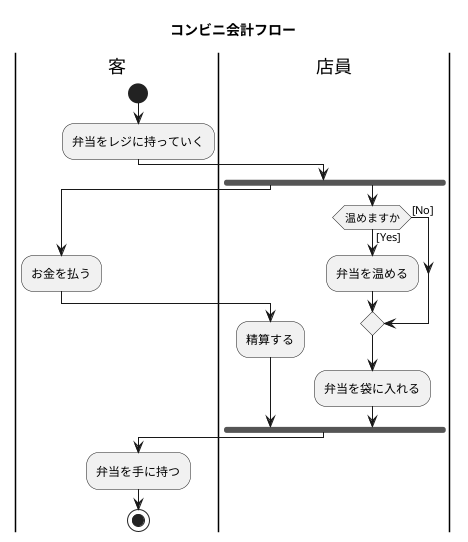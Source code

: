 @startuml コンビニの流れ
title コンビニ会計フロー
|客|
start
:弁当をレジに持っていく;
|店員|
fork
|客|
:お金を払う;
|店員|
:精算する;
fork again
if (温めますか) is ([Yes]) then
:弁当を温める;
else ([No])
endif
:弁当を袋に入れる;
end fork
|客|
:弁当を手に持つ;
stop
@enduml